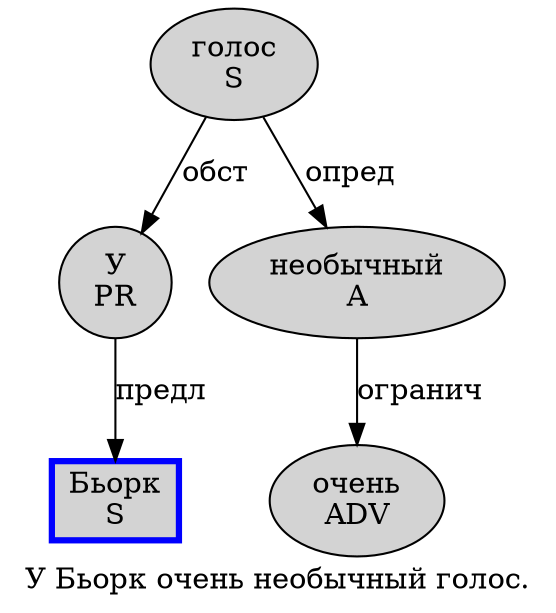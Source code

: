 digraph SENTENCE_550 {
	graph [label="У Бьорк очень необычный голос."]
	node [style=filled]
		0 [label="У
PR" color="" fillcolor=lightgray penwidth=1 shape=ellipse]
		1 [label="Бьорк
S" color=blue fillcolor=lightgray penwidth=3 shape=box]
		2 [label="очень
ADV" color="" fillcolor=lightgray penwidth=1 shape=ellipse]
		3 [label="необычный
A" color="" fillcolor=lightgray penwidth=1 shape=ellipse]
		4 [label="голос
S" color="" fillcolor=lightgray penwidth=1 shape=ellipse]
			3 -> 2 [label="огранич"]
			4 -> 0 [label="обст"]
			4 -> 3 [label="опред"]
			0 -> 1 [label="предл"]
}